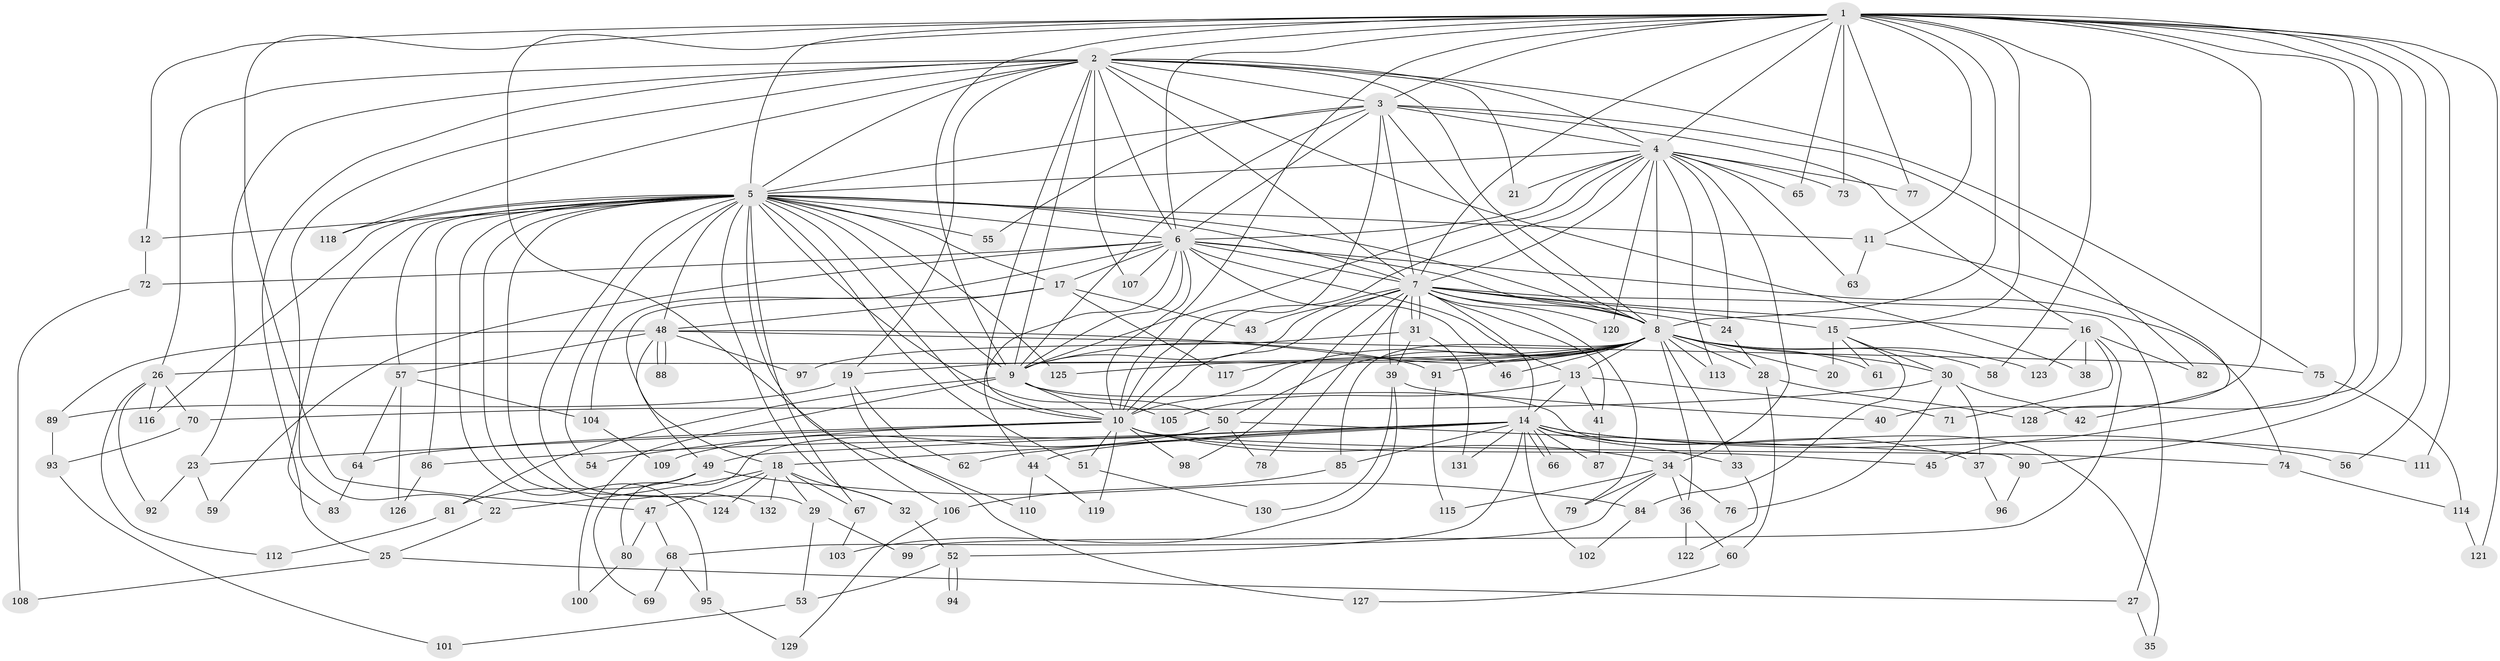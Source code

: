 // Generated by graph-tools (version 1.1) at 2025/01/03/09/25 03:01:27]
// undirected, 132 vertices, 289 edges
graph export_dot {
graph [start="1"]
  node [color=gray90,style=filled];
  1;
  2;
  3;
  4;
  5;
  6;
  7;
  8;
  9;
  10;
  11;
  12;
  13;
  14;
  15;
  16;
  17;
  18;
  19;
  20;
  21;
  22;
  23;
  24;
  25;
  26;
  27;
  28;
  29;
  30;
  31;
  32;
  33;
  34;
  35;
  36;
  37;
  38;
  39;
  40;
  41;
  42;
  43;
  44;
  45;
  46;
  47;
  48;
  49;
  50;
  51;
  52;
  53;
  54;
  55;
  56;
  57;
  58;
  59;
  60;
  61;
  62;
  63;
  64;
  65;
  66;
  67;
  68;
  69;
  70;
  71;
  72;
  73;
  74;
  75;
  76;
  77;
  78;
  79;
  80;
  81;
  82;
  83;
  84;
  85;
  86;
  87;
  88;
  89;
  90;
  91;
  92;
  93;
  94;
  95;
  96;
  97;
  98;
  99;
  100;
  101;
  102;
  103;
  104;
  105;
  106;
  107;
  108;
  109;
  110;
  111;
  112;
  113;
  114;
  115;
  116;
  117;
  118;
  119;
  120;
  121;
  122;
  123;
  124;
  125;
  126;
  127;
  128;
  129;
  130;
  131;
  132;
  1 -- 2;
  1 -- 3;
  1 -- 4;
  1 -- 5;
  1 -- 6;
  1 -- 7;
  1 -- 8;
  1 -- 9;
  1 -- 10;
  1 -- 11;
  1 -- 12;
  1 -- 15;
  1 -- 40;
  1 -- 45;
  1 -- 47;
  1 -- 56;
  1 -- 58;
  1 -- 65;
  1 -- 73;
  1 -- 77;
  1 -- 90;
  1 -- 106;
  1 -- 111;
  1 -- 121;
  1 -- 128;
  2 -- 3;
  2 -- 4;
  2 -- 5;
  2 -- 6;
  2 -- 7;
  2 -- 8;
  2 -- 9;
  2 -- 10;
  2 -- 19;
  2 -- 21;
  2 -- 22;
  2 -- 23;
  2 -- 25;
  2 -- 26;
  2 -- 38;
  2 -- 75;
  2 -- 107;
  2 -- 118;
  3 -- 4;
  3 -- 5;
  3 -- 6;
  3 -- 7;
  3 -- 8;
  3 -- 9;
  3 -- 10;
  3 -- 16;
  3 -- 55;
  3 -- 82;
  4 -- 5;
  4 -- 6;
  4 -- 7;
  4 -- 8;
  4 -- 9;
  4 -- 10;
  4 -- 21;
  4 -- 24;
  4 -- 34;
  4 -- 63;
  4 -- 65;
  4 -- 73;
  4 -- 77;
  4 -- 113;
  4 -- 120;
  5 -- 6;
  5 -- 7;
  5 -- 8;
  5 -- 9;
  5 -- 10;
  5 -- 11;
  5 -- 12;
  5 -- 17;
  5 -- 29;
  5 -- 32;
  5 -- 48;
  5 -- 51;
  5 -- 54;
  5 -- 55;
  5 -- 57;
  5 -- 67;
  5 -- 83;
  5 -- 86;
  5 -- 95;
  5 -- 105;
  5 -- 110;
  5 -- 116;
  5 -- 118;
  5 -- 124;
  5 -- 125;
  5 -- 132;
  6 -- 7;
  6 -- 8;
  6 -- 9;
  6 -- 10;
  6 -- 13;
  6 -- 17;
  6 -- 44;
  6 -- 46;
  6 -- 59;
  6 -- 72;
  6 -- 74;
  6 -- 104;
  6 -- 107;
  7 -- 8;
  7 -- 9;
  7 -- 10;
  7 -- 14;
  7 -- 15;
  7 -- 16;
  7 -- 24;
  7 -- 27;
  7 -- 31;
  7 -- 31;
  7 -- 39;
  7 -- 41;
  7 -- 43;
  7 -- 78;
  7 -- 79;
  7 -- 98;
  7 -- 120;
  8 -- 9;
  8 -- 10;
  8 -- 13;
  8 -- 19;
  8 -- 20;
  8 -- 26;
  8 -- 28;
  8 -- 30;
  8 -- 33;
  8 -- 36;
  8 -- 46;
  8 -- 50;
  8 -- 58;
  8 -- 61;
  8 -- 85;
  8 -- 91;
  8 -- 113;
  8 -- 117;
  8 -- 123;
  8 -- 125;
  9 -- 10;
  9 -- 35;
  9 -- 50;
  9 -- 81;
  9 -- 100;
  10 -- 23;
  10 -- 34;
  10 -- 45;
  10 -- 51;
  10 -- 54;
  10 -- 64;
  10 -- 74;
  10 -- 98;
  10 -- 119;
  11 -- 42;
  11 -- 63;
  12 -- 72;
  13 -- 14;
  13 -- 41;
  13 -- 71;
  13 -- 105;
  14 -- 18;
  14 -- 33;
  14 -- 37;
  14 -- 44;
  14 -- 49;
  14 -- 52;
  14 -- 56;
  14 -- 62;
  14 -- 66;
  14 -- 66;
  14 -- 85;
  14 -- 86;
  14 -- 87;
  14 -- 102;
  14 -- 111;
  14 -- 131;
  15 -- 20;
  15 -- 30;
  15 -- 61;
  15 -- 84;
  16 -- 38;
  16 -- 71;
  16 -- 82;
  16 -- 99;
  16 -- 123;
  17 -- 18;
  17 -- 43;
  17 -- 48;
  17 -- 117;
  18 -- 22;
  18 -- 29;
  18 -- 32;
  18 -- 47;
  18 -- 67;
  18 -- 124;
  18 -- 132;
  19 -- 62;
  19 -- 89;
  19 -- 127;
  22 -- 25;
  23 -- 59;
  23 -- 92;
  24 -- 28;
  25 -- 27;
  25 -- 108;
  26 -- 70;
  26 -- 92;
  26 -- 112;
  26 -- 116;
  27 -- 35;
  28 -- 60;
  28 -- 128;
  29 -- 53;
  29 -- 99;
  30 -- 37;
  30 -- 42;
  30 -- 70;
  30 -- 76;
  31 -- 39;
  31 -- 97;
  31 -- 131;
  32 -- 52;
  33 -- 122;
  34 -- 36;
  34 -- 68;
  34 -- 76;
  34 -- 79;
  34 -- 115;
  36 -- 60;
  36 -- 122;
  37 -- 96;
  39 -- 40;
  39 -- 103;
  39 -- 130;
  41 -- 87;
  44 -- 110;
  44 -- 119;
  47 -- 68;
  47 -- 80;
  48 -- 49;
  48 -- 57;
  48 -- 75;
  48 -- 88;
  48 -- 88;
  48 -- 89;
  48 -- 91;
  48 -- 97;
  49 -- 69;
  49 -- 81;
  49 -- 84;
  50 -- 78;
  50 -- 80;
  50 -- 90;
  50 -- 109;
  51 -- 130;
  52 -- 53;
  52 -- 94;
  52 -- 94;
  53 -- 101;
  57 -- 64;
  57 -- 104;
  57 -- 126;
  60 -- 127;
  64 -- 83;
  67 -- 103;
  68 -- 69;
  68 -- 95;
  70 -- 93;
  72 -- 108;
  74 -- 114;
  75 -- 114;
  80 -- 100;
  81 -- 112;
  84 -- 102;
  85 -- 106;
  86 -- 126;
  89 -- 93;
  90 -- 96;
  91 -- 115;
  93 -- 101;
  95 -- 129;
  104 -- 109;
  106 -- 129;
  114 -- 121;
}
